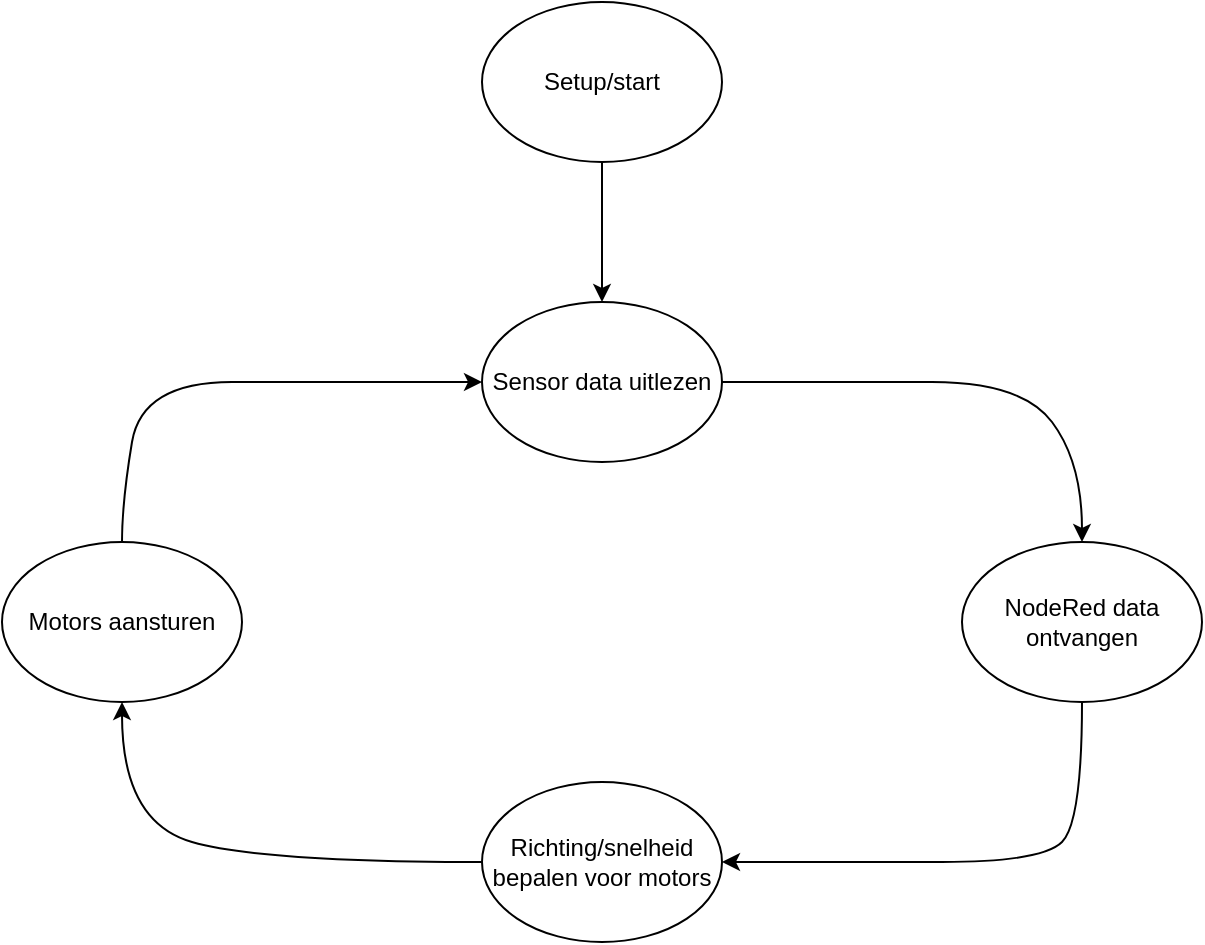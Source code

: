 <mxfile version="17.1.2" type="device"><diagram id="nPnqGepN1TQS34SX-d3c" name="Page-1"><mxGraphModel dx="1278" dy="1647" grid="1" gridSize="10" guides="1" tooltips="1" connect="1" arrows="1" fold="1" page="1" pageScale="1" pageWidth="850" pageHeight="1100" math="0" shadow="0"><root><mxCell id="0"/><mxCell id="1" parent="0"/><mxCell id="AQf4AegkOgj2w2imFIFx-1" value="Sensor data uitlezen" style="ellipse;whiteSpace=wrap;html=1;" vertex="1" parent="1"><mxGeometry x="380" y="120" width="120" height="80" as="geometry"/></mxCell><mxCell id="AQf4AegkOgj2w2imFIFx-7" value="" style="curved=1;endArrow=classic;html=1;rounded=0;exitX=0.5;exitY=1;exitDx=0;exitDy=0;entryX=1;entryY=0.5;entryDx=0;entryDy=0;" edge="1" parent="1" source="AQf4AegkOgj2w2imFIFx-4" target="AQf4AegkOgj2w2imFIFx-5"><mxGeometry width="50" height="50" relative="1" as="geometry"><mxPoint x="620" y="390" as="sourcePoint"/><mxPoint x="800" y="470" as="targetPoint"/><Array as="points"><mxPoint x="680" y="380"/><mxPoint x="660" y="400"/><mxPoint x="560" y="400"/></Array></mxGeometry></mxCell><mxCell id="AQf4AegkOgj2w2imFIFx-3" value="Motors aansturen" style="ellipse;whiteSpace=wrap;html=1;" vertex="1" parent="1"><mxGeometry x="140" y="240" width="120" height="80" as="geometry"/></mxCell><mxCell id="AQf4AegkOgj2w2imFIFx-4" value="NodeRed data ontvangen" style="ellipse;whiteSpace=wrap;html=1;" vertex="1" parent="1"><mxGeometry x="620" y="240" width="120" height="80" as="geometry"/></mxCell><mxCell id="AQf4AegkOgj2w2imFIFx-5" value="Richting/snelheid bepalen voor motors" style="ellipse;whiteSpace=wrap;html=1;" vertex="1" parent="1"><mxGeometry x="380" y="360" width="120" height="80" as="geometry"/></mxCell><mxCell id="AQf4AegkOgj2w2imFIFx-6" value="" style="curved=1;endArrow=classic;html=1;rounded=0;exitX=1;exitY=0.5;exitDx=0;exitDy=0;entryX=0.5;entryY=0;entryDx=0;entryDy=0;" edge="1" parent="1" source="AQf4AegkOgj2w2imFIFx-1" target="AQf4AegkOgj2w2imFIFx-4"><mxGeometry width="50" height="50" relative="1" as="geometry"><mxPoint x="510" y="330" as="sourcePoint"/><mxPoint x="560" y="280" as="targetPoint"/><Array as="points"><mxPoint x="560" y="160"/><mxPoint x="650" y="160"/><mxPoint x="680" y="200"/></Array></mxGeometry></mxCell><mxCell id="AQf4AegkOgj2w2imFIFx-8" value="" style="curved=1;endArrow=classic;html=1;rounded=0;exitX=0;exitY=0.5;exitDx=0;exitDy=0;entryX=0.5;entryY=1;entryDx=0;entryDy=0;" edge="1" parent="1" source="AQf4AegkOgj2w2imFIFx-5" target="AQf4AegkOgj2w2imFIFx-3"><mxGeometry width="50" height="50" relative="1" as="geometry"><mxPoint x="140" y="380" as="sourcePoint"/><mxPoint x="320" y="460" as="targetPoint"/><Array as="points"><mxPoint x="270" y="400"/><mxPoint x="200" y="380"/></Array></mxGeometry></mxCell><mxCell id="AQf4AegkOgj2w2imFIFx-9" value="" style="curved=1;endArrow=classic;html=1;rounded=0;entryX=0;entryY=0.5;entryDx=0;entryDy=0;exitX=0.5;exitY=0;exitDx=0;exitDy=0;" edge="1" parent="1" source="AQf4AegkOgj2w2imFIFx-3" target="AQf4AegkOgj2w2imFIFx-1"><mxGeometry width="50" height="50" relative="1" as="geometry"><mxPoint x="440" y="340" as="sourcePoint"/><mxPoint x="490" y="290" as="targetPoint"/><Array as="points"><mxPoint x="200" y="220"/><mxPoint x="210" y="160"/><mxPoint x="300" y="160"/></Array></mxGeometry></mxCell><mxCell id="AQf4AegkOgj2w2imFIFx-11" value="" style="edgeStyle=orthogonalEdgeStyle;rounded=0;orthogonalLoop=1;jettySize=auto;html=1;" edge="1" parent="1" source="AQf4AegkOgj2w2imFIFx-10" target="AQf4AegkOgj2w2imFIFx-1"><mxGeometry relative="1" as="geometry"/></mxCell><mxCell id="AQf4AegkOgj2w2imFIFx-10" value="Setup/start" style="ellipse;whiteSpace=wrap;html=1;" vertex="1" parent="1"><mxGeometry x="380" y="-30" width="120" height="80" as="geometry"/></mxCell></root></mxGraphModel></diagram></mxfile>